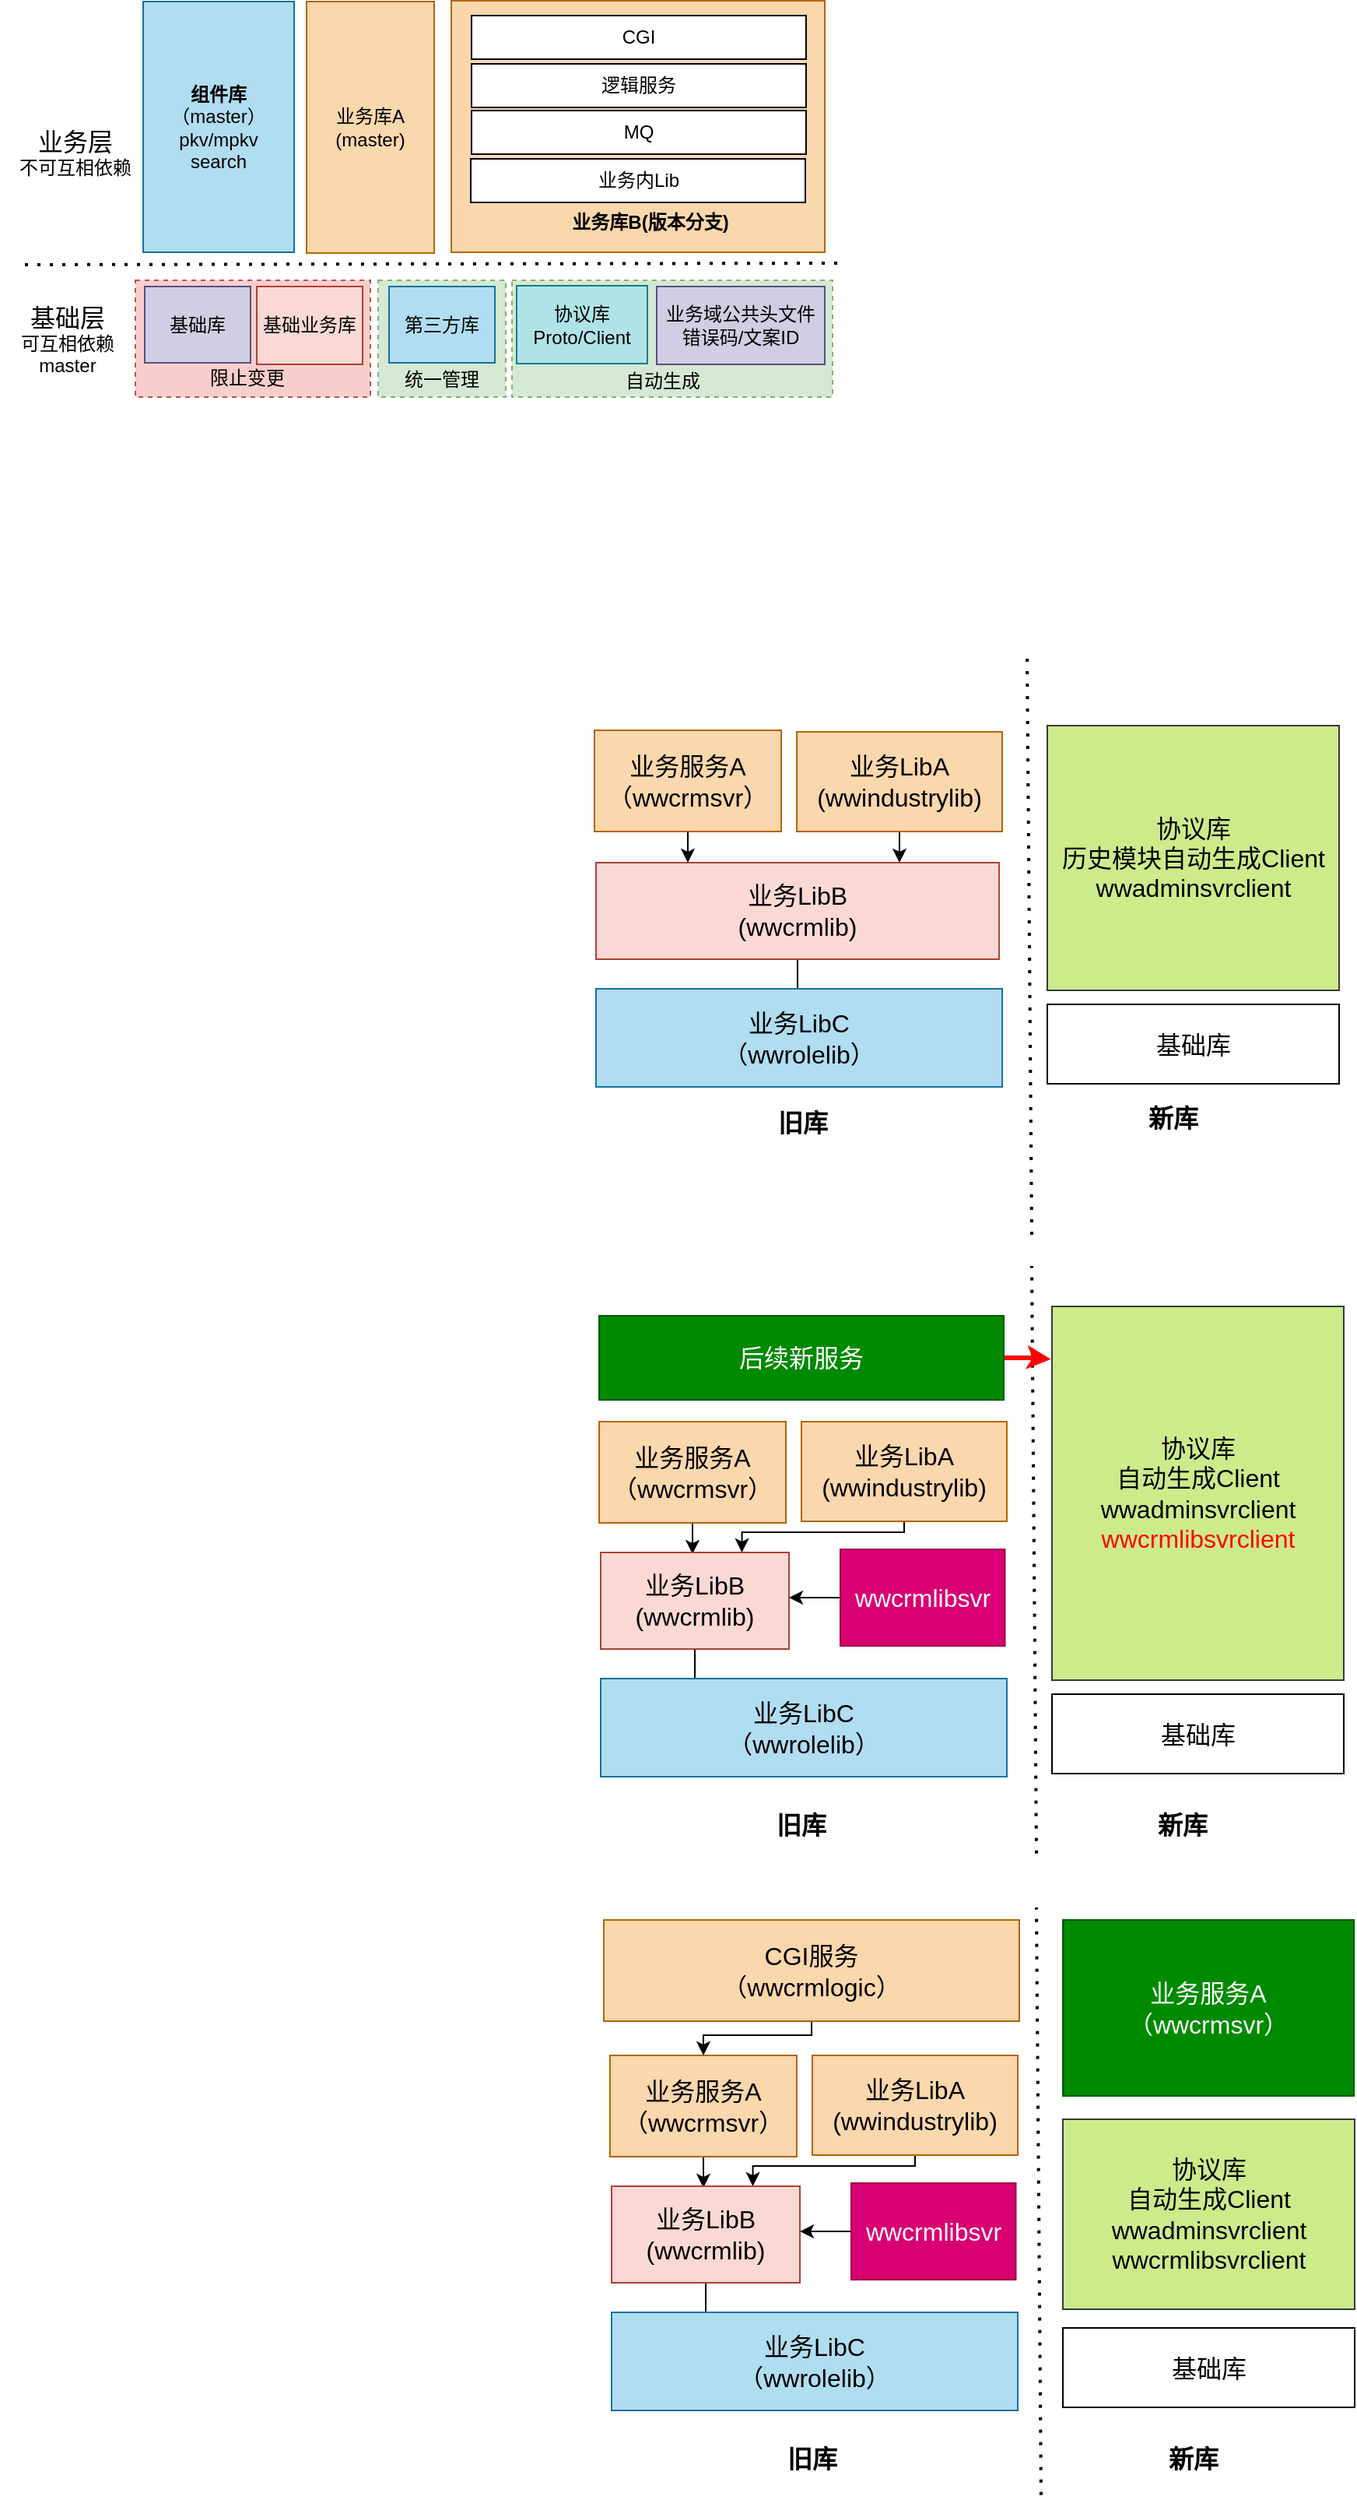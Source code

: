<mxfile version="20.8.21" type="github">
  <diagram name="第 1 页" id="p7ilKmmfWPfuCgHAKhaK">
    <mxGraphModel dx="1747" dy="325" grid="0" gridSize="10" guides="1" tooltips="1" connect="1" arrows="1" fold="1" page="0" pageScale="1" pageWidth="827" pageHeight="1169" math="0" shadow="0">
      <root>
        <mxCell id="0" />
        <mxCell id="1" parent="0" />
        <mxCell id="-8FJlGrN7awufWpg46yF-15" value="" style="rounded=0;whiteSpace=wrap;html=1;dashed=1;fillColor=#d5e8d4;strokeColor=#82b366;" vertex="1" parent="1">
          <mxGeometry x="242" y="727" width="82" height="75" as="geometry" />
        </mxCell>
        <mxCell id="-8FJlGrN7awufWpg46yF-14" value="" style="rounded=0;whiteSpace=wrap;html=1;dashed=1;fillColor=#d5e8d4;strokeColor=#82b366;" vertex="1" parent="1">
          <mxGeometry x="328" y="727" width="206" height="75" as="geometry" />
        </mxCell>
        <mxCell id="-8FJlGrN7awufWpg46yF-13" value="" style="rounded=0;whiteSpace=wrap;html=1;dashed=1;fillColor=#f8cecc;strokeColor=#b85450;" vertex="1" parent="1">
          <mxGeometry x="86" y="727" width="151" height="75" as="geometry" />
        </mxCell>
        <mxCell id="-8FJlGrN7awufWpg46yF-1" value="基础库" style="rounded=0;whiteSpace=wrap;html=1;fillColor=#d0cee2;strokeColor=#56517e;" vertex="1" parent="1">
          <mxGeometry x="92" y="731" width="68" height="49" as="geometry" />
        </mxCell>
        <mxCell id="-8FJlGrN7awufWpg46yF-2" value="协议库&lt;br&gt;Proto/Client" style="rounded=0;whiteSpace=wrap;html=1;fillColor=#b0e3e6;strokeColor=#0e8088;" vertex="1" parent="1">
          <mxGeometry x="331" y="730.5" width="84" height="50" as="geometry" />
        </mxCell>
        <mxCell id="-8FJlGrN7awufWpg46yF-3" value="&lt;b&gt;组件库&lt;/b&gt;&lt;br&gt;（master）&lt;br&gt;pkv/mpkv&lt;br&gt;search" style="rounded=0;whiteSpace=wrap;html=1;fillColor=#b1ddf0;strokeColor=#10739e;" vertex="1" parent="1">
          <mxGeometry x="91" y="548" width="97" height="161" as="geometry" />
        </mxCell>
        <mxCell id="-8FJlGrN7awufWpg46yF-4" value="" style="endArrow=none;dashed=1;html=1;dashPattern=1 3;strokeWidth=2;rounded=0;" edge="1" parent="1">
          <mxGeometry width="50" height="50" relative="1" as="geometry">
            <mxPoint x="15" y="717" as="sourcePoint" />
            <mxPoint x="542" y="716" as="targetPoint" />
          </mxGeometry>
        </mxCell>
        <mxCell id="-8FJlGrN7awufWpg46yF-5" value="业务库A&lt;br&gt;(master)" style="rounded=0;whiteSpace=wrap;html=1;fillColor=#fad7ac;strokeColor=#b46504;" vertex="1" parent="1">
          <mxGeometry x="196" y="548" width="82" height="161.5" as="geometry" />
        </mxCell>
        <mxCell id="-8FJlGrN7awufWpg46yF-6" value="" style="rounded=0;whiteSpace=wrap;html=1;fillColor=#fad7ac;strokeColor=#b46504;" vertex="1" parent="1">
          <mxGeometry x="289" y="547.5" width="240" height="161.5" as="geometry" />
        </mxCell>
        <mxCell id="-8FJlGrN7awufWpg46yF-9" value="基础业务库" style="rounded=0;whiteSpace=wrap;html=1;fillColor=#fad9d5;strokeColor=#ae4132;" vertex="1" parent="1">
          <mxGeometry x="164" y="731" width="68" height="50" as="geometry" />
        </mxCell>
        <mxCell id="-8FJlGrN7awufWpg46yF-10" value="业务域公共头文件&lt;br&gt;错误码/文案ID" style="rounded=0;whiteSpace=wrap;html=1;fillColor=#d0cee2;strokeColor=#56517e;" vertex="1" parent="1">
          <mxGeometry x="421" y="731" width="108" height="50" as="geometry" />
        </mxCell>
        <mxCell id="-8FJlGrN7awufWpg46yF-11" value="第三方库" style="rounded=0;whiteSpace=wrap;html=1;fillColor=#b1ddf0;strokeColor=#10739e;" vertex="1" parent="1">
          <mxGeometry x="249" y="731" width="68" height="49" as="geometry" />
        </mxCell>
        <mxCell id="-8FJlGrN7awufWpg46yF-12" value="&lt;font style=&quot;font-size: 16px;&quot;&gt;基础层&lt;/font&gt;&lt;br&gt;可互相依赖&lt;br&gt;master" style="text;html=1;strokeColor=none;fillColor=none;align=center;verticalAlign=middle;whiteSpace=wrap;rounded=0;" vertex="1" parent="1">
          <mxGeometry x="-1" y="737.75" width="87" height="53.5" as="geometry" />
        </mxCell>
        <mxCell id="-8FJlGrN7awufWpg46yF-16" value="限止变更" style="text;html=1;strokeColor=none;fillColor=none;align=center;verticalAlign=middle;whiteSpace=wrap;rounded=0;" vertex="1" parent="1">
          <mxGeometry x="128" y="780" width="60" height="19" as="geometry" />
        </mxCell>
        <mxCell id="-8FJlGrN7awufWpg46yF-17" value="统一管理" style="text;html=1;strokeColor=none;fillColor=none;align=center;verticalAlign=middle;whiteSpace=wrap;rounded=0;" vertex="1" parent="1">
          <mxGeometry x="253" y="781" width="60" height="19" as="geometry" />
        </mxCell>
        <mxCell id="-8FJlGrN7awufWpg46yF-18" value="自动生成" style="text;html=1;strokeColor=none;fillColor=none;align=center;verticalAlign=middle;whiteSpace=wrap;rounded=0;" vertex="1" parent="1">
          <mxGeometry x="395" y="782" width="60" height="19" as="geometry" />
        </mxCell>
        <mxCell id="-8FJlGrN7awufWpg46yF-19" value="CGI" style="rounded=0;whiteSpace=wrap;html=1;" vertex="1" parent="1">
          <mxGeometry x="302" y="557" width="215" height="28" as="geometry" />
        </mxCell>
        <mxCell id="-8FJlGrN7awufWpg46yF-20" value="逻辑服务" style="rounded=0;whiteSpace=wrap;html=1;" vertex="1" parent="1">
          <mxGeometry x="302" y="588" width="215" height="28" as="geometry" />
        </mxCell>
        <mxCell id="-8FJlGrN7awufWpg46yF-21" value="MQ" style="rounded=0;whiteSpace=wrap;html=1;" vertex="1" parent="1">
          <mxGeometry x="302" y="618" width="215" height="28" as="geometry" />
        </mxCell>
        <mxCell id="-8FJlGrN7awufWpg46yF-22" value="&lt;b&gt;业务库B(版本分支)&lt;/b&gt;" style="text;html=1;strokeColor=none;fillColor=none;align=center;verticalAlign=middle;whiteSpace=wrap;rounded=0;" vertex="1" parent="1">
          <mxGeometry x="364" y="675" width="106" height="30" as="geometry" />
        </mxCell>
        <mxCell id="-8FJlGrN7awufWpg46yF-23" value="&lt;font style=&quot;font-size: 16px;&quot;&gt;业务层&lt;/font&gt;&lt;br&gt;不可互相依赖" style="text;html=1;strokeColor=none;fillColor=none;align=center;verticalAlign=middle;whiteSpace=wrap;rounded=0;" vertex="1" parent="1">
          <mxGeometry x="4" y="630" width="87" height="30" as="geometry" />
        </mxCell>
        <mxCell id="-8FJlGrN7awufWpg46yF-24" value="业务内Lib" style="rounded=0;whiteSpace=wrap;html=1;" vertex="1" parent="1">
          <mxGeometry x="301.5" y="649" width="215" height="28" as="geometry" />
        </mxCell>
        <mxCell id="-8FJlGrN7awufWpg46yF-53" style="edgeStyle=orthogonalEdgeStyle;rounded=0;orthogonalLoop=1;jettySize=auto;html=1;entryX=0.229;entryY=0.009;entryDx=0;entryDy=0;entryPerimeter=0;fontSize=16;" edge="1" parent="1" source="-8FJlGrN7awufWpg46yF-26" target="-8FJlGrN7awufWpg46yF-29">
          <mxGeometry relative="1" as="geometry" />
        </mxCell>
        <mxCell id="-8FJlGrN7awufWpg46yF-26" value="业务服务A&lt;br&gt;（wwcrmsvr）" style="rounded=0;whiteSpace=wrap;html=1;fontSize=16;fillColor=#fad7ac;strokeColor=#b46504;" vertex="1" parent="1">
          <mxGeometry x="381" y="1016" width="120" height="65" as="geometry" />
        </mxCell>
        <mxCell id="-8FJlGrN7awufWpg46yF-54" style="edgeStyle=orthogonalEdgeStyle;rounded=0;orthogonalLoop=1;jettySize=auto;html=1;fontSize=16;" edge="1" parent="1" source="-8FJlGrN7awufWpg46yF-28">
          <mxGeometry relative="1" as="geometry">
            <mxPoint x="577" y="1100.509" as="targetPoint" />
          </mxGeometry>
        </mxCell>
        <mxCell id="-8FJlGrN7awufWpg46yF-28" value="业务LibA&lt;br&gt;(wwindustrylib)" style="rounded=0;whiteSpace=wrap;html=1;fontSize=16;fillColor=#fad7ac;strokeColor=#b46504;" vertex="1" parent="1">
          <mxGeometry x="511" y="1017" width="132" height="64" as="geometry" />
        </mxCell>
        <mxCell id="-8FJlGrN7awufWpg46yF-55" style="edgeStyle=orthogonalEdgeStyle;rounded=0;orthogonalLoop=1;jettySize=auto;html=1;fontSize=16;" edge="1" parent="1" source="-8FJlGrN7awufWpg46yF-29">
          <mxGeometry relative="1" as="geometry">
            <mxPoint x="511.5" y="1181.278" as="targetPoint" />
          </mxGeometry>
        </mxCell>
        <mxCell id="-8FJlGrN7awufWpg46yF-29" value="业务LibB&lt;br&gt;(wwcrmlib)" style="rounded=0;whiteSpace=wrap;html=1;fontSize=16;fillColor=#fad9d5;strokeColor=#ae4132;" vertex="1" parent="1">
          <mxGeometry x="382" y="1101" width="259" height="62" as="geometry" />
        </mxCell>
        <mxCell id="-8FJlGrN7awufWpg46yF-30" value="业务LibC&lt;br&gt;（wwrolelib）" style="rounded=0;whiteSpace=wrap;html=1;fontSize=16;fillColor=#b1ddf0;strokeColor=#10739e;" vertex="1" parent="1">
          <mxGeometry x="382" y="1182" width="261" height="63" as="geometry" />
        </mxCell>
        <mxCell id="-8FJlGrN7awufWpg46yF-33" value="协议库&lt;br&gt;历史模块自动生成Client&lt;br&gt;wwadminsvrclient" style="rounded=0;whiteSpace=wrap;html=1;fontSize=16;fillColor=#cdeb8b;strokeColor=#36393d;" vertex="1" parent="1">
          <mxGeometry x="672" y="1013" width="187.5" height="170" as="geometry" />
        </mxCell>
        <mxCell id="-8FJlGrN7awufWpg46yF-34" value="基础库" style="rounded=0;whiteSpace=wrap;html=1;fontSize=16;" vertex="1" parent="1">
          <mxGeometry x="672" y="1192" width="187.5" height="51" as="geometry" />
        </mxCell>
        <mxCell id="-8FJlGrN7awufWpg46yF-35" value="" style="endArrow=none;dashed=1;html=1;dashPattern=1 3;strokeWidth=2;rounded=0;fontSize=16;" edge="1" parent="1">
          <mxGeometry width="50" height="50" relative="1" as="geometry">
            <mxPoint x="662" y="1340" as="sourcePoint" />
            <mxPoint x="659" y="967" as="targetPoint" />
          </mxGeometry>
        </mxCell>
        <mxCell id="-8FJlGrN7awufWpg46yF-39" value="&lt;b&gt;旧库&lt;/b&gt;" style="text;html=1;strokeColor=none;fillColor=none;align=center;verticalAlign=middle;whiteSpace=wrap;rounded=0;fontSize=16;" vertex="1" parent="1">
          <mxGeometry x="485" y="1253" width="60" height="30" as="geometry" />
        </mxCell>
        <mxCell id="-8FJlGrN7awufWpg46yF-40" value="&lt;b&gt;新库&lt;/b&gt;" style="text;html=1;strokeColor=none;fillColor=none;align=center;verticalAlign=middle;whiteSpace=wrap;rounded=0;fontSize=16;" vertex="1" parent="1">
          <mxGeometry x="723" y="1250" width="60" height="30" as="geometry" />
        </mxCell>
        <mxCell id="-8FJlGrN7awufWpg46yF-58" style="edgeStyle=orthogonalEdgeStyle;rounded=0;orthogonalLoop=1;jettySize=auto;html=1;entryX=0.484;entryY=0.016;entryDx=0;entryDy=0;entryPerimeter=0;strokeColor=#000000;strokeWidth=1;fontSize=16;" edge="1" parent="1" source="-8FJlGrN7awufWpg46yF-41" target="-8FJlGrN7awufWpg46yF-43">
          <mxGeometry relative="1" as="geometry" />
        </mxCell>
        <mxCell id="-8FJlGrN7awufWpg46yF-41" value="业务服务A&lt;br&gt;（wwcrmsvr）" style="rounded=0;whiteSpace=wrap;html=1;fontSize=16;fillColor=#fad7ac;strokeColor=#b46504;" vertex="1" parent="1">
          <mxGeometry x="384" y="1460" width="120" height="65" as="geometry" />
        </mxCell>
        <mxCell id="-8FJlGrN7awufWpg46yF-59" style="edgeStyle=orthogonalEdgeStyle;rounded=0;orthogonalLoop=1;jettySize=auto;html=1;entryX=0.75;entryY=0;entryDx=0;entryDy=0;strokeColor=#000000;strokeWidth=1;fontSize=16;" edge="1" parent="1" source="-8FJlGrN7awufWpg46yF-42" target="-8FJlGrN7awufWpg46yF-43">
          <mxGeometry relative="1" as="geometry">
            <Array as="points">
              <mxPoint x="580" y="1531" />
              <mxPoint x="476" y="1531" />
            </Array>
          </mxGeometry>
        </mxCell>
        <mxCell id="-8FJlGrN7awufWpg46yF-42" value="业务LibA&lt;br&gt;(wwindustrylib)" style="rounded=0;whiteSpace=wrap;html=1;fontSize=16;fillColor=#fad7ac;strokeColor=#b46504;" vertex="1" parent="1">
          <mxGeometry x="514" y="1460" width="132" height="64" as="geometry" />
        </mxCell>
        <mxCell id="-8FJlGrN7awufWpg46yF-61" style="edgeStyle=orthogonalEdgeStyle;rounded=0;orthogonalLoop=1;jettySize=auto;html=1;strokeColor=#000000;strokeWidth=1;fontSize=16;" edge="1" parent="1" source="-8FJlGrN7awufWpg46yF-43">
          <mxGeometry relative="1" as="geometry">
            <mxPoint x="445.5" y="1623.729" as="targetPoint" />
          </mxGeometry>
        </mxCell>
        <mxCell id="-8FJlGrN7awufWpg46yF-43" value="业务LibB&lt;br&gt;(wwcrmlib)" style="rounded=0;whiteSpace=wrap;html=1;fontSize=16;fillColor=#fad9d5;strokeColor=#ae4132;" vertex="1" parent="1">
          <mxGeometry x="385" y="1544" width="121" height="62" as="geometry" />
        </mxCell>
        <mxCell id="-8FJlGrN7awufWpg46yF-44" value="业务LibC&lt;br&gt;（wwrolelib）" style="rounded=0;whiteSpace=wrap;html=1;fontSize=16;fillColor=#b1ddf0;strokeColor=#10739e;" vertex="1" parent="1">
          <mxGeometry x="385" y="1625" width="261" height="63" as="geometry" />
        </mxCell>
        <mxCell id="-8FJlGrN7awufWpg46yF-46" value="协议库&lt;br&gt;自动生成Client&lt;br&gt;wwadminsvrclient&lt;br&gt;&lt;font color=&quot;#ff0000&quot;&gt;wwcrmlibsvrclient&lt;/font&gt;" style="rounded=0;whiteSpace=wrap;html=1;fontSize=16;fillColor=#cdeb8b;strokeColor=#36393d;" vertex="1" parent="1">
          <mxGeometry x="675" y="1386" width="187.5" height="240" as="geometry" />
        </mxCell>
        <mxCell id="-8FJlGrN7awufWpg46yF-47" value="基础库" style="rounded=0;whiteSpace=wrap;html=1;fontSize=16;" vertex="1" parent="1">
          <mxGeometry x="675" y="1635" width="187.5" height="51" as="geometry" />
        </mxCell>
        <mxCell id="-8FJlGrN7awufWpg46yF-48" value="" style="endArrow=none;dashed=1;html=1;dashPattern=1 3;strokeWidth=2;rounded=0;fontSize=16;" edge="1" parent="1">
          <mxGeometry width="50" height="50" relative="1" as="geometry">
            <mxPoint x="665" y="1737.307" as="sourcePoint" />
            <mxPoint x="662" y="1360" as="targetPoint" />
          </mxGeometry>
        </mxCell>
        <mxCell id="-8FJlGrN7awufWpg46yF-49" value="&lt;b&gt;旧库&lt;/b&gt;" style="text;html=1;strokeColor=none;fillColor=none;align=center;verticalAlign=middle;whiteSpace=wrap;rounded=0;fontSize=16;" vertex="1" parent="1">
          <mxGeometry x="484" y="1704" width="60" height="30" as="geometry" />
        </mxCell>
        <mxCell id="-8FJlGrN7awufWpg46yF-50" value="&lt;b&gt;新库&lt;/b&gt;" style="text;html=1;strokeColor=none;fillColor=none;align=center;verticalAlign=middle;whiteSpace=wrap;rounded=0;fontSize=16;" vertex="1" parent="1">
          <mxGeometry x="729" y="1704" width="60" height="30" as="geometry" />
        </mxCell>
        <mxCell id="-8FJlGrN7awufWpg46yF-60" style="edgeStyle=orthogonalEdgeStyle;rounded=0;orthogonalLoop=1;jettySize=auto;html=1;entryX=1;entryY=0.468;entryDx=0;entryDy=0;strokeColor=#000000;strokeWidth=1;fontSize=16;entryPerimeter=0;" edge="1" parent="1" source="-8FJlGrN7awufWpg46yF-51" target="-8FJlGrN7awufWpg46yF-43">
          <mxGeometry relative="1" as="geometry" />
        </mxCell>
        <mxCell id="-8FJlGrN7awufWpg46yF-51" value="wwcrmlibsvr" style="rounded=0;whiteSpace=wrap;html=1;fontSize=16;fillColor=#d80073;strokeColor=#A50040;fontColor=#ffffff;" vertex="1" parent="1">
          <mxGeometry x="539" y="1542" width="105.75" height="62" as="geometry" />
        </mxCell>
        <mxCell id="-8FJlGrN7awufWpg46yF-57" style="edgeStyle=orthogonalEdgeStyle;rounded=0;orthogonalLoop=1;jettySize=auto;html=1;entryX=-0.004;entryY=0.141;entryDx=0;entryDy=0;entryPerimeter=0;fontSize=16;fillColor=#ffcccc;strokeColor=#FF0000;strokeWidth=3;" edge="1" parent="1" source="-8FJlGrN7awufWpg46yF-56" target="-8FJlGrN7awufWpg46yF-46">
          <mxGeometry relative="1" as="geometry" />
        </mxCell>
        <mxCell id="-8FJlGrN7awufWpg46yF-56" value="后续新服务" style="rounded=0;whiteSpace=wrap;html=1;fontSize=16;fillColor=#008a00;strokeColor=#005700;fontColor=#ffffff;" vertex="1" parent="1">
          <mxGeometry x="384" y="1392" width="260" height="54" as="geometry" />
        </mxCell>
        <mxCell id="-8FJlGrN7awufWpg46yF-62" style="edgeStyle=orthogonalEdgeStyle;rounded=0;orthogonalLoop=1;jettySize=auto;html=1;entryX=0.484;entryY=0.016;entryDx=0;entryDy=0;entryPerimeter=0;strokeColor=#000000;strokeWidth=1;fontSize=16;" edge="1" parent="1" source="-8FJlGrN7awufWpg46yF-63" target="-8FJlGrN7awufWpg46yF-67">
          <mxGeometry relative="1" as="geometry" />
        </mxCell>
        <mxCell id="-8FJlGrN7awufWpg46yF-63" value="业务服务A&lt;br&gt;（wwcrmsvr）" style="rounded=0;whiteSpace=wrap;html=1;fontSize=16;fillColor=#fad7ac;strokeColor=#b46504;" vertex="1" parent="1">
          <mxGeometry x="391" y="1867" width="120" height="65" as="geometry" />
        </mxCell>
        <mxCell id="-8FJlGrN7awufWpg46yF-64" style="edgeStyle=orthogonalEdgeStyle;rounded=0;orthogonalLoop=1;jettySize=auto;html=1;entryX=0.75;entryY=0;entryDx=0;entryDy=0;strokeColor=#000000;strokeWidth=1;fontSize=16;" edge="1" parent="1" source="-8FJlGrN7awufWpg46yF-65" target="-8FJlGrN7awufWpg46yF-67">
          <mxGeometry relative="1" as="geometry">
            <Array as="points">
              <mxPoint x="587" y="1938" />
              <mxPoint x="483" y="1938" />
            </Array>
          </mxGeometry>
        </mxCell>
        <mxCell id="-8FJlGrN7awufWpg46yF-65" value="业务LibA&lt;br&gt;(wwindustrylib)" style="rounded=0;whiteSpace=wrap;html=1;fontSize=16;fillColor=#fad7ac;strokeColor=#b46504;" vertex="1" parent="1">
          <mxGeometry x="521" y="1867" width="132" height="64" as="geometry" />
        </mxCell>
        <mxCell id="-8FJlGrN7awufWpg46yF-66" style="edgeStyle=orthogonalEdgeStyle;rounded=0;orthogonalLoop=1;jettySize=auto;html=1;strokeColor=#000000;strokeWidth=1;fontSize=16;" edge="1" parent="1" source="-8FJlGrN7awufWpg46yF-67">
          <mxGeometry relative="1" as="geometry">
            <mxPoint x="452.5" y="2030.729" as="targetPoint" />
          </mxGeometry>
        </mxCell>
        <mxCell id="-8FJlGrN7awufWpg46yF-67" value="业务LibB&lt;br&gt;(wwcrmlib)" style="rounded=0;whiteSpace=wrap;html=1;fontSize=16;fillColor=#fad9d5;strokeColor=#ae4132;" vertex="1" parent="1">
          <mxGeometry x="392" y="1951" width="121" height="62" as="geometry" />
        </mxCell>
        <mxCell id="-8FJlGrN7awufWpg46yF-68" value="业务LibC&lt;br&gt;（wwrolelib）" style="rounded=0;whiteSpace=wrap;html=1;fontSize=16;fillColor=#b1ddf0;strokeColor=#10739e;" vertex="1" parent="1">
          <mxGeometry x="392" y="2032" width="261" height="63" as="geometry" />
        </mxCell>
        <mxCell id="-8FJlGrN7awufWpg46yF-69" value="协议库&lt;br&gt;自动生成Client&lt;br&gt;wwadminsvrclient&lt;br&gt;wwcrmlibsvrclient" style="rounded=0;whiteSpace=wrap;html=1;fontSize=16;fillColor=#cdeb8b;strokeColor=#36393d;" vertex="1" parent="1">
          <mxGeometry x="682" y="1908" width="187.5" height="122" as="geometry" />
        </mxCell>
        <mxCell id="-8FJlGrN7awufWpg46yF-70" value="基础库" style="rounded=0;whiteSpace=wrap;html=1;fontSize=16;" vertex="1" parent="1">
          <mxGeometry x="682" y="2042" width="187.5" height="51" as="geometry" />
        </mxCell>
        <mxCell id="-8FJlGrN7awufWpg46yF-71" value="&lt;b&gt;旧库&lt;/b&gt;" style="text;html=1;strokeColor=none;fillColor=none;align=center;verticalAlign=middle;whiteSpace=wrap;rounded=0;fontSize=16;" vertex="1" parent="1">
          <mxGeometry x="491" y="2111" width="60" height="30" as="geometry" />
        </mxCell>
        <mxCell id="-8FJlGrN7awufWpg46yF-72" value="&lt;b&gt;新库&lt;/b&gt;" style="text;html=1;strokeColor=none;fillColor=none;align=center;verticalAlign=middle;whiteSpace=wrap;rounded=0;fontSize=16;" vertex="1" parent="1">
          <mxGeometry x="736" y="2111" width="60" height="30" as="geometry" />
        </mxCell>
        <mxCell id="-8FJlGrN7awufWpg46yF-73" style="edgeStyle=orthogonalEdgeStyle;rounded=0;orthogonalLoop=1;jettySize=auto;html=1;entryX=1;entryY=0.468;entryDx=0;entryDy=0;strokeColor=#000000;strokeWidth=1;fontSize=16;entryPerimeter=0;" edge="1" parent="1" source="-8FJlGrN7awufWpg46yF-74" target="-8FJlGrN7awufWpg46yF-67">
          <mxGeometry relative="1" as="geometry" />
        </mxCell>
        <mxCell id="-8FJlGrN7awufWpg46yF-74" value="wwcrmlibsvr" style="rounded=0;whiteSpace=wrap;html=1;fontSize=16;fillColor=#d80073;strokeColor=#A50040;fontColor=#ffffff;" vertex="1" parent="1">
          <mxGeometry x="546" y="1949" width="105.75" height="62" as="geometry" />
        </mxCell>
        <mxCell id="-8FJlGrN7awufWpg46yF-77" value="" style="endArrow=none;dashed=1;html=1;dashPattern=1 3;strokeWidth=2;rounded=0;fontSize=16;" edge="1" parent="1">
          <mxGeometry width="50" height="50" relative="1" as="geometry">
            <mxPoint x="668" y="2149.307" as="sourcePoint" />
            <mxPoint x="665" y="1772" as="targetPoint" />
          </mxGeometry>
        </mxCell>
        <mxCell id="-8FJlGrN7awufWpg46yF-79" style="edgeStyle=orthogonalEdgeStyle;rounded=0;orthogonalLoop=1;jettySize=auto;html=1;strokeColor=#000000;strokeWidth=1;fontSize=16;" edge="1" parent="1" source="-8FJlGrN7awufWpg46yF-78" target="-8FJlGrN7awufWpg46yF-63">
          <mxGeometry relative="1" as="geometry">
            <Array as="points">
              <mxPoint x="520" y="1854" />
              <mxPoint x="451" y="1854" />
            </Array>
          </mxGeometry>
        </mxCell>
        <mxCell id="-8FJlGrN7awufWpg46yF-78" value="CGI服务&lt;br&gt;（wwcrmlogic）" style="rounded=0;whiteSpace=wrap;html=1;fontSize=16;fillColor=#fad7ac;strokeColor=#b46504;" vertex="1" parent="1">
          <mxGeometry x="387" y="1780" width="267" height="65" as="geometry" />
        </mxCell>
        <mxCell id="-8FJlGrN7awufWpg46yF-80" value="业务服务A&lt;br&gt;（wwcrmsvr）" style="rounded=0;whiteSpace=wrap;html=1;fontSize=16;fillColor=#008a00;strokeColor=#005700;fontColor=#ffffff;" vertex="1" parent="1">
          <mxGeometry x="682" y="1780" width="187" height="113" as="geometry" />
        </mxCell>
      </root>
    </mxGraphModel>
  </diagram>
</mxfile>
